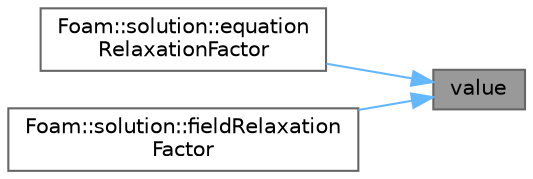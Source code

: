 digraph "value"
{
 // LATEX_PDF_SIZE
  bgcolor="transparent";
  edge [fontname=Helvetica,fontsize=10,labelfontname=Helvetica,labelfontsize=10];
  node [fontname=Helvetica,fontsize=10,shape=box,height=0.2,width=0.4];
  rankdir="RL";
  Node1 [id="Node000001",label="value",height=0.2,width=0.4,color="gray40", fillcolor="grey60", style="filled", fontcolor="black",tooltip=" "];
  Node1 -> Node2 [id="edge1_Node000001_Node000002",dir="back",color="steelblue1",style="solid",tooltip=" "];
  Node2 [id="Node000002",label="Foam::solution::equation\lRelaxationFactor",height=0.2,width=0.4,color="grey40", fillcolor="white", style="filled",URL="$classFoam_1_1solution.html#ab372a343485d0cfe4e08e243c156d74e",tooltip=" "];
  Node1 -> Node3 [id="edge2_Node000001_Node000003",dir="back",color="steelblue1",style="solid",tooltip=" "];
  Node3 [id="Node000003",label="Foam::solution::fieldRelaxation\lFactor",height=0.2,width=0.4,color="grey40", fillcolor="white", style="filled",URL="$classFoam_1_1solution.html#a9dfd8a4e130628257d9d137b9af8ed84",tooltip=" "];
}
